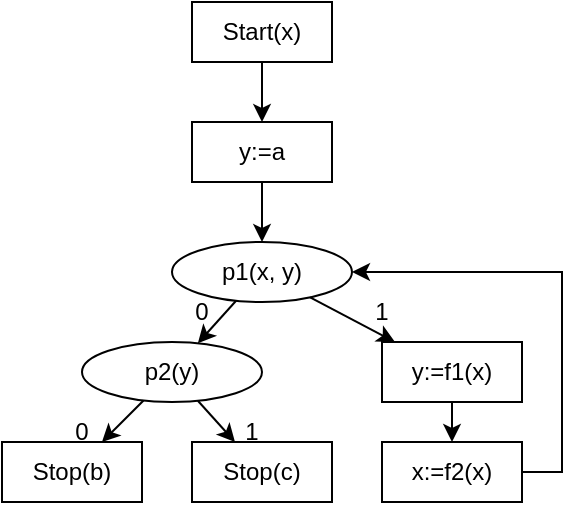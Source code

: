 <mxfile version="15.5.4"><diagram id="-UK28mqGMtvThzV_xgsl" name="Page-1"><mxGraphModel dx="1582" dy="702" grid="1" gridSize="10" guides="1" tooltips="1" connect="1" arrows="1" fold="1" page="1" pageScale="1" pageWidth="850" pageHeight="1100" math="0" shadow="0"><root><mxCell id="0"/><mxCell id="1" parent="0"/><mxCell id="f4X_542qzXJ8YHwZum6N-1" value="Start(x)" style="rounded=0;whiteSpace=wrap;html=1;" vertex="1" parent="1"><mxGeometry x="65" y="40" width="70" height="30" as="geometry"/></mxCell><mxCell id="f4X_542qzXJ8YHwZum6N-25" value="y:=a" style="rounded=0;whiteSpace=wrap;html=1;" vertex="1" parent="1"><mxGeometry x="65" y="100" width="70" height="30" as="geometry"/></mxCell><mxCell id="f4X_542qzXJ8YHwZum6N-26" value="" style="endArrow=classic;html=1;rounded=0;startArrow=none;" edge="1" parent="1" source="f4X_542qzXJ8YHwZum6N-1" target="f4X_542qzXJ8YHwZum6N-25"><mxGeometry width="50" height="50" relative="1" as="geometry"><mxPoint x="282.172" y="607.927" as="sourcePoint"/><mxPoint x="221.536" y="642.18" as="targetPoint"/></mxGeometry></mxCell><mxCell id="f4X_542qzXJ8YHwZum6N-27" value="p1(x, y)" style="ellipse;whiteSpace=wrap;html=1;" vertex="1" parent="1"><mxGeometry x="55" y="160" width="90" height="30" as="geometry"/></mxCell><mxCell id="f4X_542qzXJ8YHwZum6N-28" value="" style="endArrow=classic;html=1;rounded=0;startArrow=none;" edge="1" parent="1" source="f4X_542qzXJ8YHwZum6N-25" target="f4X_542qzXJ8YHwZum6N-27"><mxGeometry width="50" height="50" relative="1" as="geometry"><mxPoint x="110" y="80" as="sourcePoint"/><mxPoint x="110" y="110" as="targetPoint"/></mxGeometry></mxCell><mxCell id="f4X_542qzXJ8YHwZum6N-29" value="x:=f2(x)" style="rounded=0;whiteSpace=wrap;html=1;" vertex="1" parent="1"><mxGeometry x="160" y="260" width="70" height="30" as="geometry"/></mxCell><mxCell id="f4X_542qzXJ8YHwZum6N-30" value="y:=f1(x)" style="rounded=0;whiteSpace=wrap;html=1;" vertex="1" parent="1"><mxGeometry x="160" y="210" width="70" height="30" as="geometry"/></mxCell><mxCell id="f4X_542qzXJ8YHwZum6N-31" value="" style="endArrow=classic;html=1;rounded=0;startArrow=none;" edge="1" parent="1" source="f4X_542qzXJ8YHwZum6N-27" target="f4X_542qzXJ8YHwZum6N-30"><mxGeometry width="50" height="50" relative="1" as="geometry"><mxPoint x="110" y="140" as="sourcePoint"/><mxPoint x="110" y="170" as="targetPoint"/></mxGeometry></mxCell><mxCell id="f4X_542qzXJ8YHwZum6N-32" value="" style="endArrow=classic;html=1;rounded=0;startArrow=none;" edge="1" parent="1" source="f4X_542qzXJ8YHwZum6N-30" target="f4X_542qzXJ8YHwZum6N-29"><mxGeometry width="50" height="50" relative="1" as="geometry"><mxPoint x="155" y="150" as="sourcePoint"/><mxPoint x="155" y="180" as="targetPoint"/></mxGeometry></mxCell><mxCell id="f4X_542qzXJ8YHwZum6N-33" value="" style="endArrow=classic;html=1;rounded=0;startArrow=none;" edge="1" parent="1" source="f4X_542qzXJ8YHwZum6N-29" target="f4X_542qzXJ8YHwZum6N-27"><mxGeometry width="50" height="50" relative="1" as="geometry"><mxPoint x="130" y="160" as="sourcePoint"/><mxPoint x="130" y="190" as="targetPoint"/><Array as="points"><mxPoint x="250" y="275"/><mxPoint x="250" y="175"/></Array></mxGeometry></mxCell><mxCell id="f4X_542qzXJ8YHwZum6N-35" value="" style="endArrow=classic;html=1;rounded=0;startArrow=none;" edge="1" parent="1" source="f4X_542qzXJ8YHwZum6N-27" target="f4X_542qzXJ8YHwZum6N-39"><mxGeometry width="50" height="50" relative="1" as="geometry"><mxPoint x="110" y="140" as="sourcePoint"/><mxPoint x="61.5" y="210" as="targetPoint"/></mxGeometry></mxCell><mxCell id="f4X_542qzXJ8YHwZum6N-36" value="1" style="text;html=1;strokeColor=none;fillColor=none;align=center;verticalAlign=middle;whiteSpace=wrap;rounded=0;" vertex="1" parent="1"><mxGeometry x="130" y="180" width="60" height="30" as="geometry"/></mxCell><mxCell id="f4X_542qzXJ8YHwZum6N-37" value="0" style="text;html=1;strokeColor=none;fillColor=none;align=center;verticalAlign=middle;whiteSpace=wrap;rounded=0;" vertex="1" parent="1"><mxGeometry x="40" y="180" width="60" height="30" as="geometry"/></mxCell><mxCell id="f4X_542qzXJ8YHwZum6N-39" value="p2(y)" style="ellipse;whiteSpace=wrap;html=1;" vertex="1" parent="1"><mxGeometry x="10" y="210" width="90" height="30" as="geometry"/></mxCell><mxCell id="f4X_542qzXJ8YHwZum6N-40" value="Stop(b)" style="rounded=0;whiteSpace=wrap;html=1;" vertex="1" parent="1"><mxGeometry x="-30" y="260" width="70" height="30" as="geometry"/></mxCell><mxCell id="f4X_542qzXJ8YHwZum6N-41" value="Stop(c)" style="rounded=0;whiteSpace=wrap;html=1;" vertex="1" parent="1"><mxGeometry x="65" y="260" width="70" height="30" as="geometry"/></mxCell><mxCell id="f4X_542qzXJ8YHwZum6N-42" value="" style="endArrow=classic;html=1;rounded=0;startArrow=none;" edge="1" parent="1" source="f4X_542qzXJ8YHwZum6N-39" target="f4X_542qzXJ8YHwZum6N-41"><mxGeometry width="50" height="50" relative="1" as="geometry"><mxPoint x="110" y="80" as="sourcePoint"/><mxPoint x="110" y="110" as="targetPoint"/></mxGeometry></mxCell><mxCell id="f4X_542qzXJ8YHwZum6N-43" value="" style="endArrow=classic;html=1;rounded=0;startArrow=none;" edge="1" parent="1" source="f4X_542qzXJ8YHwZum6N-39" target="f4X_542qzXJ8YHwZum6N-40"><mxGeometry width="50" height="50" relative="1" as="geometry"><mxPoint x="120" y="90" as="sourcePoint"/><mxPoint x="120" y="120" as="targetPoint"/></mxGeometry></mxCell><mxCell id="f4X_542qzXJ8YHwZum6N-45" value="0" style="text;html=1;strokeColor=none;fillColor=none;align=center;verticalAlign=middle;whiteSpace=wrap;rounded=0;" vertex="1" parent="1"><mxGeometry x="-20" y="240" width="60" height="30" as="geometry"/></mxCell><mxCell id="f4X_542qzXJ8YHwZum6N-46" value="1" style="text;html=1;strokeColor=none;fillColor=none;align=center;verticalAlign=middle;whiteSpace=wrap;rounded=0;" vertex="1" parent="1"><mxGeometry x="65" y="240" width="60" height="30" as="geometry"/></mxCell></root></mxGraphModel></diagram></mxfile>